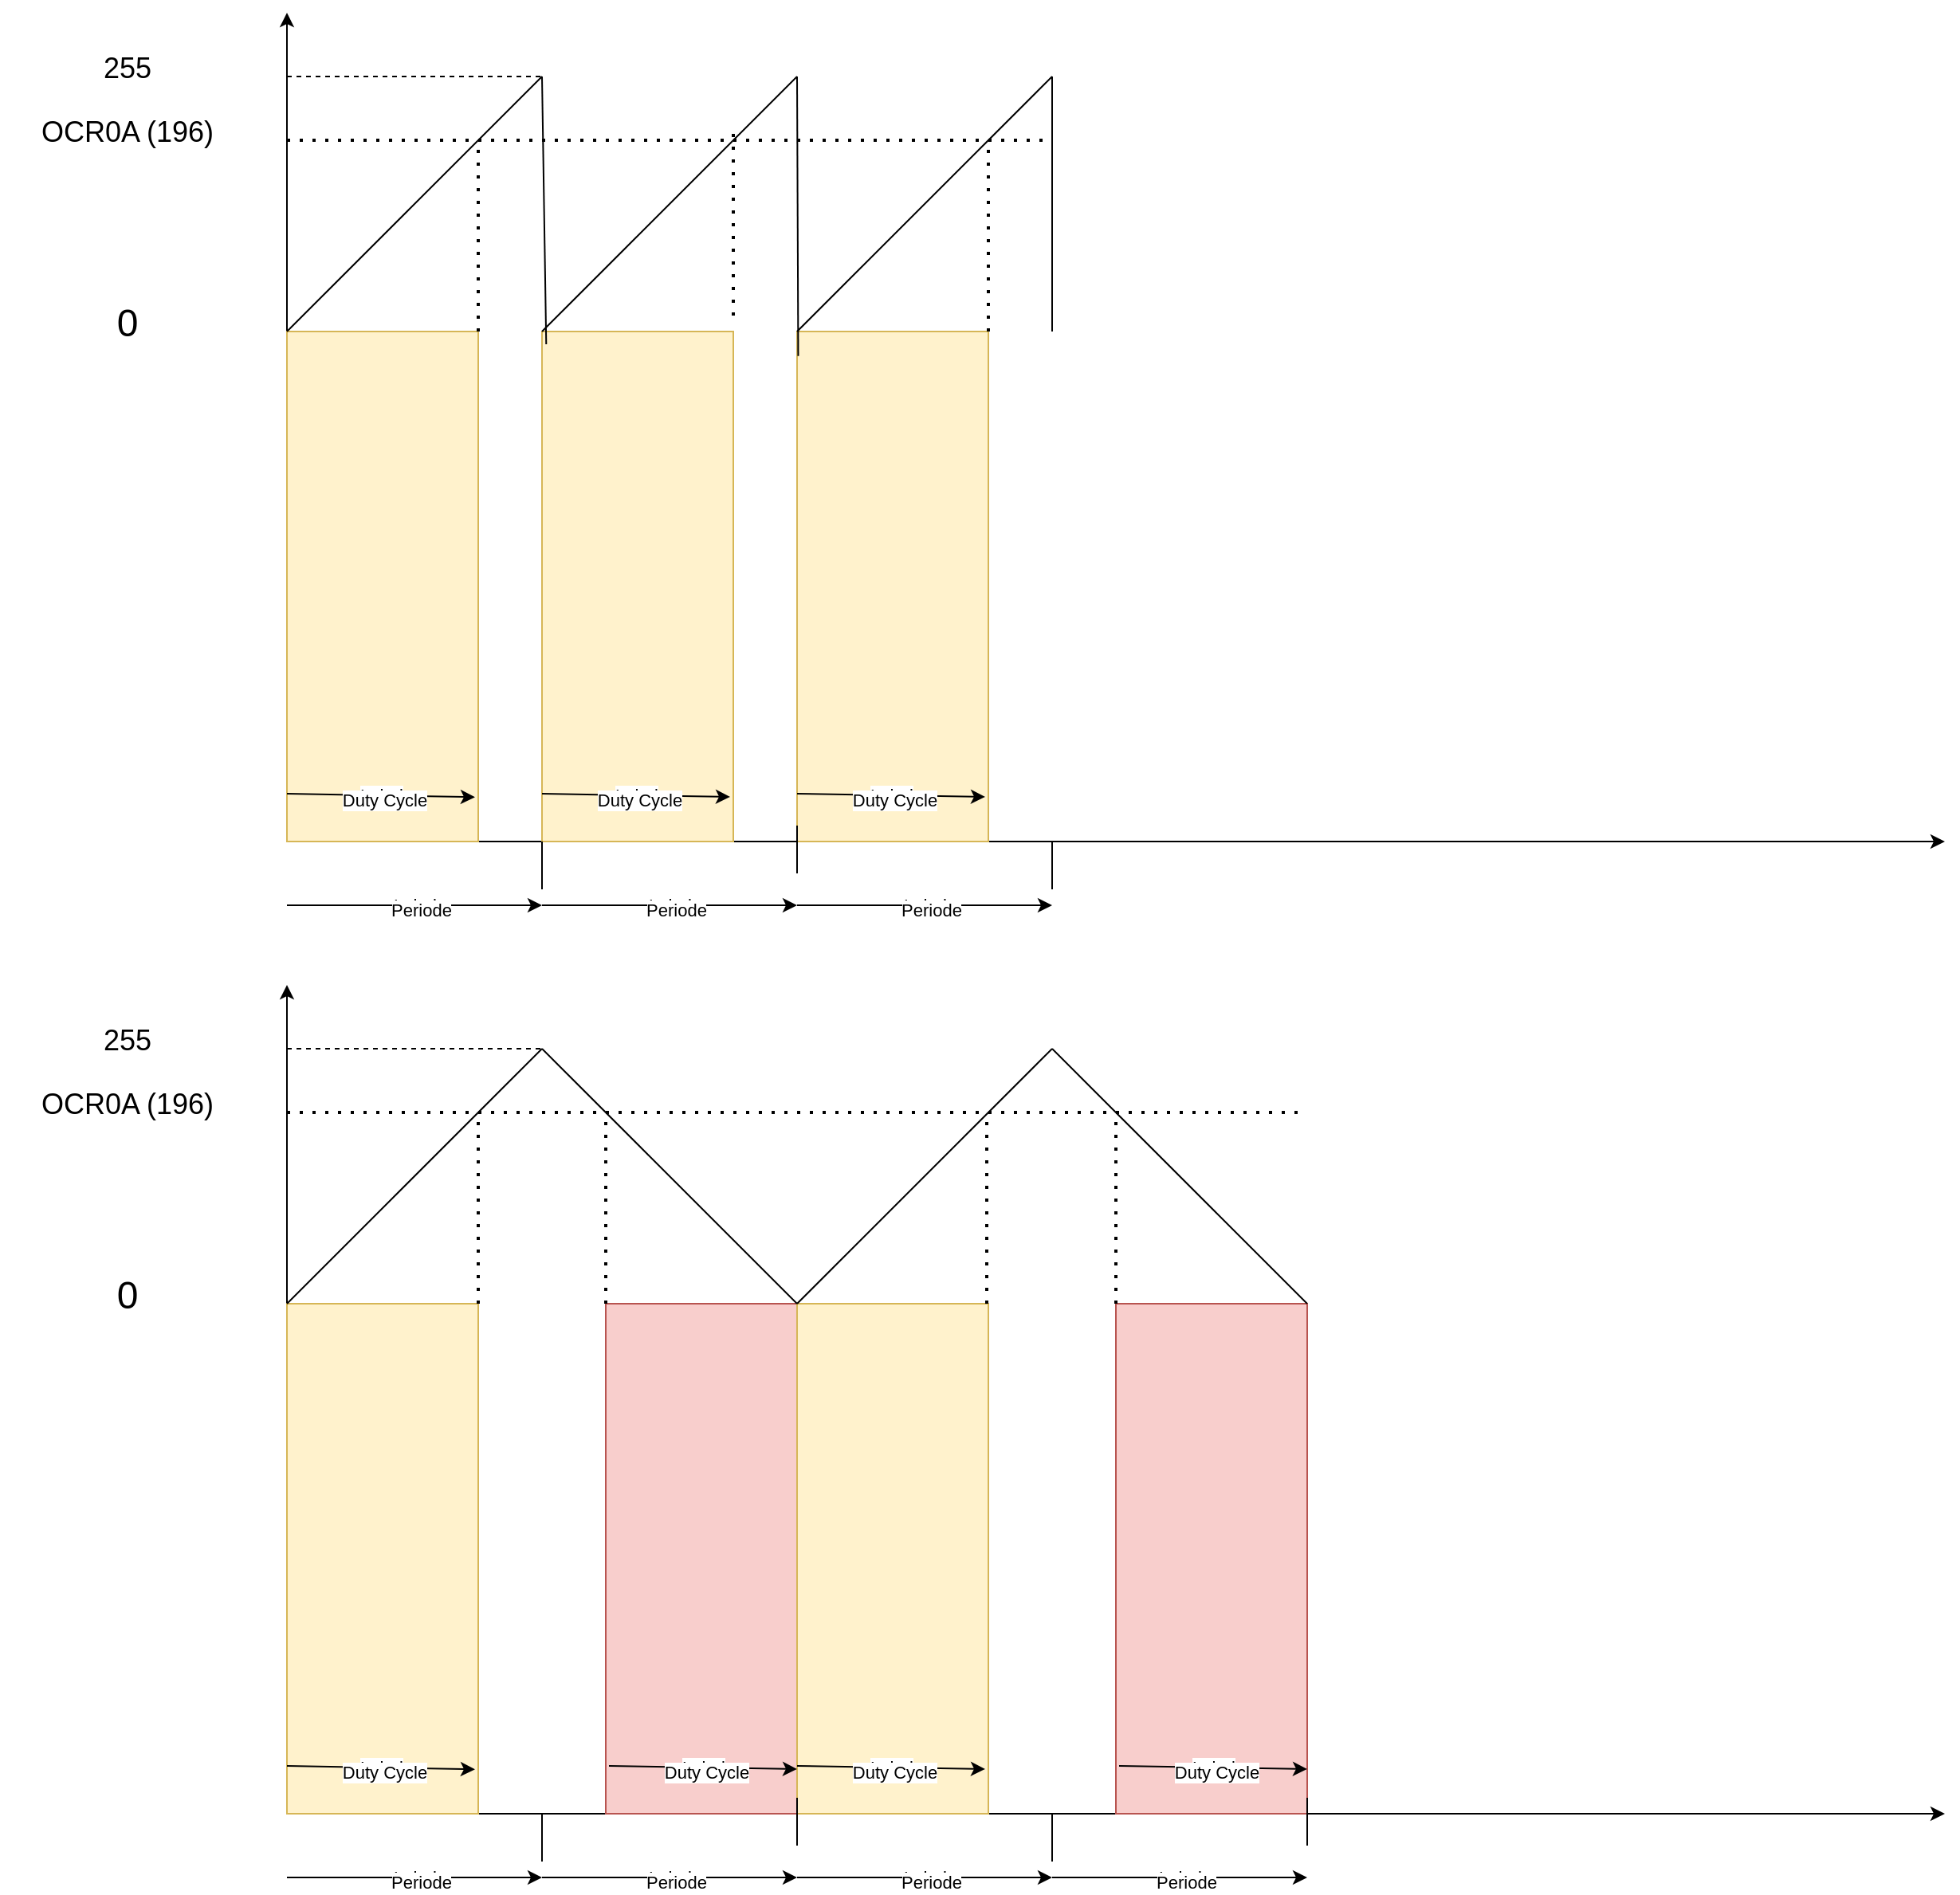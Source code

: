 <mxfile version="24.4.8" type="device">
  <diagram name="Seite-1" id="mrp9XBmPVXelt326irSC">
    <mxGraphModel dx="2074" dy="1197" grid="1" gridSize="10" guides="1" tooltips="1" connect="1" arrows="1" fold="1" page="1" pageScale="1" pageWidth="2336" pageHeight="1654" math="0" shadow="0">
      <root>
        <mxCell id="0" />
        <mxCell id="1" parent="0" />
        <mxCell id="gFK525PEp-ipY-3nxmcJ-1" value="" style="endArrow=classic;html=1;rounded=0;" parent="1" edge="1">
          <mxGeometry width="50" height="50" relative="1" as="geometry">
            <mxPoint x="400" y="600" as="sourcePoint" />
            <mxPoint x="1440" y="600" as="targetPoint" />
          </mxGeometry>
        </mxCell>
        <mxCell id="gFK525PEp-ipY-3nxmcJ-2" value="" style="endArrow=classic;html=1;rounded=0;" parent="1" edge="1">
          <mxGeometry width="50" height="50" relative="1" as="geometry">
            <mxPoint x="400" y="600" as="sourcePoint" />
            <mxPoint x="400" y="80" as="targetPoint" />
          </mxGeometry>
        </mxCell>
        <mxCell id="gFK525PEp-ipY-3nxmcJ-3" value="" style="rounded=0;whiteSpace=wrap;html=1;fillColor=#fff2cc;strokeColor=#d6b656;" parent="1" vertex="1">
          <mxGeometry x="400" y="280" width="120" height="320" as="geometry" />
        </mxCell>
        <mxCell id="gFK525PEp-ipY-3nxmcJ-4" value="" style="rounded=0;whiteSpace=wrap;html=1;fillColor=#fff2cc;strokeColor=#d6b656;" parent="1" vertex="1">
          <mxGeometry x="560" y="280" width="120" height="320" as="geometry" />
        </mxCell>
        <mxCell id="gFK525PEp-ipY-3nxmcJ-5" value="" style="rounded=0;whiteSpace=wrap;html=1;fillColor=#fff2cc;strokeColor=#d6b656;" parent="1" vertex="1">
          <mxGeometry x="720" y="280" width="120" height="320" as="geometry" />
        </mxCell>
        <mxCell id="gFK525PEp-ipY-3nxmcJ-6" value="" style="endArrow=none;html=1;rounded=0;exitX=0;exitY=0;exitDx=0;exitDy=0;" parent="1" source="gFK525PEp-ipY-3nxmcJ-3" edge="1">
          <mxGeometry width="50" height="50" relative="1" as="geometry">
            <mxPoint x="1020" y="430" as="sourcePoint" />
            <mxPoint x="560" y="120" as="targetPoint" />
          </mxGeometry>
        </mxCell>
        <mxCell id="gFK525PEp-ipY-3nxmcJ-7" value="" style="endArrow=none;html=1;rounded=0;exitX=0;exitY=0;exitDx=0;exitDy=0;" parent="1" edge="1">
          <mxGeometry width="50" height="50" relative="1" as="geometry">
            <mxPoint x="560" y="280" as="sourcePoint" />
            <mxPoint x="720" y="120" as="targetPoint" />
          </mxGeometry>
        </mxCell>
        <mxCell id="gFK525PEp-ipY-3nxmcJ-8" value="" style="endArrow=none;html=1;rounded=0;exitX=0;exitY=0;exitDx=0;exitDy=0;" parent="1" edge="1">
          <mxGeometry width="50" height="50" relative="1" as="geometry">
            <mxPoint x="720" y="280" as="sourcePoint" />
            <mxPoint x="880" y="120" as="targetPoint" />
          </mxGeometry>
        </mxCell>
        <mxCell id="gFK525PEp-ipY-3nxmcJ-9" value="" style="endArrow=none;dashed=1;html=1;dashPattern=1 3;strokeWidth=2;rounded=0;exitX=1;exitY=0;exitDx=0;exitDy=0;" parent="1" source="gFK525PEp-ipY-3nxmcJ-3" edge="1">
          <mxGeometry width="50" height="50" relative="1" as="geometry">
            <mxPoint x="1020" y="430" as="sourcePoint" />
            <mxPoint x="520" y="160" as="targetPoint" />
          </mxGeometry>
        </mxCell>
        <mxCell id="gFK525PEp-ipY-3nxmcJ-10" value="" style="endArrow=none;dashed=1;html=1;dashPattern=1 3;strokeWidth=2;rounded=0;" parent="1" edge="1">
          <mxGeometry width="50" height="50" relative="1" as="geometry">
            <mxPoint x="400" y="160" as="sourcePoint" />
            <mxPoint x="880" y="160" as="targetPoint" />
          </mxGeometry>
        </mxCell>
        <mxCell id="gFK525PEp-ipY-3nxmcJ-11" value="" style="endArrow=none;html=1;rounded=0;" parent="1" edge="1">
          <mxGeometry width="50" height="50" relative="1" as="geometry">
            <mxPoint x="560" y="630" as="sourcePoint" />
            <mxPoint x="560" y="600" as="targetPoint" />
          </mxGeometry>
        </mxCell>
        <mxCell id="gFK525PEp-ipY-3nxmcJ-12" value="" style="endArrow=none;html=1;rounded=0;" parent="1" edge="1">
          <mxGeometry width="50" height="50" relative="1" as="geometry">
            <mxPoint x="720" y="620" as="sourcePoint" />
            <mxPoint x="720" y="590" as="targetPoint" />
          </mxGeometry>
        </mxCell>
        <mxCell id="gFK525PEp-ipY-3nxmcJ-13" value="" style="endArrow=none;html=1;rounded=0;" parent="1" edge="1">
          <mxGeometry width="50" height="50" relative="1" as="geometry">
            <mxPoint x="880" y="630" as="sourcePoint" />
            <mxPoint x="880" y="600" as="targetPoint" />
          </mxGeometry>
        </mxCell>
        <mxCell id="gFK525PEp-ipY-3nxmcJ-14" value="" style="endArrow=classic;html=1;rounded=0;" parent="1" edge="1">
          <mxGeometry relative="1" as="geometry">
            <mxPoint x="400" y="640" as="sourcePoint" />
            <mxPoint x="560" y="640" as="targetPoint" />
            <Array as="points" />
          </mxGeometry>
        </mxCell>
        <mxCell id="gFK525PEp-ipY-3nxmcJ-15" value="Label" style="edgeLabel;resizable=0;html=1;;align=center;verticalAlign=middle;" parent="gFK525PEp-ipY-3nxmcJ-14" connectable="0" vertex="1">
          <mxGeometry relative="1" as="geometry" />
        </mxCell>
        <mxCell id="gFK525PEp-ipY-3nxmcJ-16" value="Periode" style="edgeLabel;html=1;align=center;verticalAlign=middle;resizable=0;points=[];" parent="gFK525PEp-ipY-3nxmcJ-14" vertex="1" connectable="0">
          <mxGeometry x="0.046" y="-3" relative="1" as="geometry">
            <mxPoint as="offset" />
          </mxGeometry>
        </mxCell>
        <mxCell id="gFK525PEp-ipY-3nxmcJ-19" value="" style="endArrow=classic;html=1;rounded=0;" parent="1" edge="1">
          <mxGeometry relative="1" as="geometry">
            <mxPoint x="560" y="640" as="sourcePoint" />
            <mxPoint x="720" y="640" as="targetPoint" />
            <Array as="points" />
          </mxGeometry>
        </mxCell>
        <mxCell id="gFK525PEp-ipY-3nxmcJ-20" value="Label" style="edgeLabel;resizable=0;html=1;;align=center;verticalAlign=middle;" parent="gFK525PEp-ipY-3nxmcJ-19" connectable="0" vertex="1">
          <mxGeometry relative="1" as="geometry" />
        </mxCell>
        <mxCell id="gFK525PEp-ipY-3nxmcJ-21" value="Periode" style="edgeLabel;html=1;align=center;verticalAlign=middle;resizable=0;points=[];" parent="gFK525PEp-ipY-3nxmcJ-19" vertex="1" connectable="0">
          <mxGeometry x="0.046" y="-3" relative="1" as="geometry">
            <mxPoint as="offset" />
          </mxGeometry>
        </mxCell>
        <mxCell id="gFK525PEp-ipY-3nxmcJ-22" value="&lt;font style=&quot;font-size: 24px;&quot;&gt;0&lt;/font&gt;" style="text;html=1;align=center;verticalAlign=middle;whiteSpace=wrap;rounded=0;" parent="1" vertex="1">
          <mxGeometry x="270" y="260" width="60" height="30" as="geometry" />
        </mxCell>
        <mxCell id="gFK525PEp-ipY-3nxmcJ-23" value="&lt;font style=&quot;font-size: 18px;&quot;&gt;255&lt;/font&gt;" style="text;html=1;align=center;verticalAlign=middle;whiteSpace=wrap;rounded=0;" parent="1" vertex="1">
          <mxGeometry x="270" y="100" width="60" height="30" as="geometry" />
        </mxCell>
        <mxCell id="gFK525PEp-ipY-3nxmcJ-24" value="" style="endArrow=none;dashed=1;html=1;rounded=0;" parent="1" edge="1">
          <mxGeometry width="50" height="50" relative="1" as="geometry">
            <mxPoint x="400" y="120" as="sourcePoint" />
            <mxPoint x="560" y="120" as="targetPoint" />
          </mxGeometry>
        </mxCell>
        <mxCell id="gFK525PEp-ipY-3nxmcJ-26" value="&lt;font style=&quot;font-size: 18px;&quot;&gt;OCR0A (196)&lt;/font&gt;" style="text;html=1;align=center;verticalAlign=middle;whiteSpace=wrap;rounded=0;" parent="1" vertex="1">
          <mxGeometry x="220" y="140" width="160" height="30" as="geometry" />
        </mxCell>
        <mxCell id="gFK525PEp-ipY-3nxmcJ-30" value="" style="endArrow=classic;html=1;rounded=0;entryX=0.983;entryY=0.913;entryDx=0;entryDy=0;entryPerimeter=0;" parent="1" target="gFK525PEp-ipY-3nxmcJ-3" edge="1">
          <mxGeometry relative="1" as="geometry">
            <mxPoint x="400" y="570" as="sourcePoint" />
            <mxPoint x="500" y="570" as="targetPoint" />
          </mxGeometry>
        </mxCell>
        <mxCell id="gFK525PEp-ipY-3nxmcJ-31" value="Label" style="edgeLabel;resizable=0;html=1;;align=center;verticalAlign=middle;" parent="gFK525PEp-ipY-3nxmcJ-30" connectable="0" vertex="1">
          <mxGeometry relative="1" as="geometry" />
        </mxCell>
        <mxCell id="gFK525PEp-ipY-3nxmcJ-32" value="Duty Cycle" style="edgeLabel;html=1;align=center;verticalAlign=middle;resizable=0;points=[];" parent="gFK525PEp-ipY-3nxmcJ-30" vertex="1" connectable="0">
          <mxGeometry x="0.029" y="-3" relative="1" as="geometry">
            <mxPoint as="offset" />
          </mxGeometry>
        </mxCell>
        <mxCell id="gFK525PEp-ipY-3nxmcJ-33" value="" style="endArrow=classic;html=1;rounded=0;entryX=0.983;entryY=0.913;entryDx=0;entryDy=0;entryPerimeter=0;" parent="1" edge="1">
          <mxGeometry relative="1" as="geometry">
            <mxPoint x="560" y="570" as="sourcePoint" />
            <mxPoint x="678" y="572" as="targetPoint" />
          </mxGeometry>
        </mxCell>
        <mxCell id="gFK525PEp-ipY-3nxmcJ-34" value="Label" style="edgeLabel;resizable=0;html=1;;align=center;verticalAlign=middle;" parent="gFK525PEp-ipY-3nxmcJ-33" connectable="0" vertex="1">
          <mxGeometry relative="1" as="geometry" />
        </mxCell>
        <mxCell id="gFK525PEp-ipY-3nxmcJ-35" value="Duty Cycle" style="edgeLabel;html=1;align=center;verticalAlign=middle;resizable=0;points=[];" parent="gFK525PEp-ipY-3nxmcJ-33" vertex="1" connectable="0">
          <mxGeometry x="0.029" y="-3" relative="1" as="geometry">
            <mxPoint as="offset" />
          </mxGeometry>
        </mxCell>
        <mxCell id="gFK525PEp-ipY-3nxmcJ-37" value="" style="endArrow=classic;html=1;rounded=0;entryX=0.983;entryY=0.913;entryDx=0;entryDy=0;entryPerimeter=0;" parent="1" edge="1">
          <mxGeometry relative="1" as="geometry">
            <mxPoint x="720" y="570" as="sourcePoint" />
            <mxPoint x="838" y="572" as="targetPoint" />
          </mxGeometry>
        </mxCell>
        <mxCell id="gFK525PEp-ipY-3nxmcJ-38" value="Label" style="edgeLabel;resizable=0;html=1;;align=center;verticalAlign=middle;" parent="gFK525PEp-ipY-3nxmcJ-37" connectable="0" vertex="1">
          <mxGeometry relative="1" as="geometry" />
        </mxCell>
        <mxCell id="gFK525PEp-ipY-3nxmcJ-39" value="Duty Cycle" style="edgeLabel;html=1;align=center;verticalAlign=middle;resizable=0;points=[];" parent="gFK525PEp-ipY-3nxmcJ-37" vertex="1" connectable="0">
          <mxGeometry x="0.029" y="-3" relative="1" as="geometry">
            <mxPoint as="offset" />
          </mxGeometry>
        </mxCell>
        <mxCell id="gFK525PEp-ipY-3nxmcJ-40" value="" style="endArrow=classic;html=1;rounded=0;" parent="1" edge="1">
          <mxGeometry relative="1" as="geometry">
            <mxPoint x="720" y="640" as="sourcePoint" />
            <mxPoint x="880" y="640" as="targetPoint" />
            <Array as="points" />
          </mxGeometry>
        </mxCell>
        <mxCell id="gFK525PEp-ipY-3nxmcJ-41" value="Label" style="edgeLabel;resizable=0;html=1;;align=center;verticalAlign=middle;" parent="gFK525PEp-ipY-3nxmcJ-40" connectable="0" vertex="1">
          <mxGeometry relative="1" as="geometry" />
        </mxCell>
        <mxCell id="gFK525PEp-ipY-3nxmcJ-42" value="Periode" style="edgeLabel;html=1;align=center;verticalAlign=middle;resizable=0;points=[];" parent="gFK525PEp-ipY-3nxmcJ-40" vertex="1" connectable="0">
          <mxGeometry x="0.046" y="-3" relative="1" as="geometry">
            <mxPoint as="offset" />
          </mxGeometry>
        </mxCell>
        <mxCell id="QY4ZaA-OiNYHafw3yUTT-2" value="" style="endArrow=none;html=1;rounded=0;hachureGap=4;fontFamily=Architects Daughter;fontSource=https%3A%2F%2Ffonts.googleapis.com%2Fcss%3Ffamily%3DArchitects%2BDaughter;entryX=0.022;entryY=0.025;entryDx=0;entryDy=0;entryPerimeter=0;" parent="1" target="gFK525PEp-ipY-3nxmcJ-4" edge="1">
          <mxGeometry width="50" height="50" relative="1" as="geometry">
            <mxPoint x="560" y="120" as="sourcePoint" />
            <mxPoint x="1070" y="590" as="targetPoint" />
          </mxGeometry>
        </mxCell>
        <mxCell id="QY4ZaA-OiNYHafw3yUTT-4" value="" style="endArrow=none;html=1;rounded=0;exitX=0.006;exitY=0.048;exitDx=0;exitDy=0;exitPerimeter=0;" parent="1" source="gFK525PEp-ipY-3nxmcJ-5" edge="1">
          <mxGeometry width="50" height="50" relative="1" as="geometry">
            <mxPoint x="1020" y="640" as="sourcePoint" />
            <mxPoint x="720" y="120" as="targetPoint" />
          </mxGeometry>
        </mxCell>
        <mxCell id="QY4ZaA-OiNYHafw3yUTT-5" value="" style="endArrow=none;html=1;rounded=0;" parent="1" edge="1">
          <mxGeometry width="50" height="50" relative="1" as="geometry">
            <mxPoint x="880" y="280" as="sourcePoint" />
            <mxPoint x="880" y="120" as="targetPoint" />
          </mxGeometry>
        </mxCell>
        <mxCell id="zsRHu77U-iFJ184WPaFv-1" value="" style="endArrow=classic;html=1;rounded=0;" edge="1" parent="1">
          <mxGeometry width="50" height="50" relative="1" as="geometry">
            <mxPoint x="400" y="1210" as="sourcePoint" />
            <mxPoint x="1440" y="1210" as="targetPoint" />
          </mxGeometry>
        </mxCell>
        <mxCell id="zsRHu77U-iFJ184WPaFv-2" value="" style="endArrow=classic;html=1;rounded=0;" edge="1" parent="1">
          <mxGeometry width="50" height="50" relative="1" as="geometry">
            <mxPoint x="400" y="1210" as="sourcePoint" />
            <mxPoint x="400" y="690" as="targetPoint" />
          </mxGeometry>
        </mxCell>
        <mxCell id="zsRHu77U-iFJ184WPaFv-3" value="" style="rounded=0;whiteSpace=wrap;html=1;fillColor=#fff2cc;strokeColor=#d6b656;" vertex="1" parent="1">
          <mxGeometry x="400" y="890" width="120" height="320" as="geometry" />
        </mxCell>
        <mxCell id="zsRHu77U-iFJ184WPaFv-4" value="" style="rounded=0;whiteSpace=wrap;html=1;fillColor=#f8cecc;strokeColor=#b85450;" vertex="1" parent="1">
          <mxGeometry x="600" y="890" width="120" height="320" as="geometry" />
        </mxCell>
        <mxCell id="zsRHu77U-iFJ184WPaFv-5" value="" style="rounded=0;whiteSpace=wrap;html=1;fillColor=#fff2cc;strokeColor=#d6b656;" vertex="1" parent="1">
          <mxGeometry x="720" y="890" width="120" height="320" as="geometry" />
        </mxCell>
        <mxCell id="zsRHu77U-iFJ184WPaFv-6" value="" style="endArrow=none;html=1;rounded=0;exitX=0;exitY=0;exitDx=0;exitDy=0;" edge="1" parent="1" source="zsRHu77U-iFJ184WPaFv-3">
          <mxGeometry width="50" height="50" relative="1" as="geometry">
            <mxPoint x="1020" y="1040" as="sourcePoint" />
            <mxPoint x="560" y="730" as="targetPoint" />
          </mxGeometry>
        </mxCell>
        <mxCell id="zsRHu77U-iFJ184WPaFv-7" value="" style="endArrow=none;html=1;rounded=0;entryX=1;entryY=0;entryDx=0;entryDy=0;" edge="1" parent="1" target="zsRHu77U-iFJ184WPaFv-4">
          <mxGeometry width="50" height="50" relative="1" as="geometry">
            <mxPoint x="560" y="730" as="sourcePoint" />
            <mxPoint x="720" y="730" as="targetPoint" />
          </mxGeometry>
        </mxCell>
        <mxCell id="zsRHu77U-iFJ184WPaFv-8" value="" style="endArrow=none;html=1;rounded=0;exitX=0;exitY=0;exitDx=0;exitDy=0;" edge="1" parent="1">
          <mxGeometry width="50" height="50" relative="1" as="geometry">
            <mxPoint x="720" y="890" as="sourcePoint" />
            <mxPoint x="880" y="730" as="targetPoint" />
          </mxGeometry>
        </mxCell>
        <mxCell id="zsRHu77U-iFJ184WPaFv-9" value="" style="endArrow=none;dashed=1;html=1;dashPattern=1 3;strokeWidth=2;rounded=0;exitX=1;exitY=0;exitDx=0;exitDy=0;" edge="1" parent="1" source="zsRHu77U-iFJ184WPaFv-3">
          <mxGeometry width="50" height="50" relative="1" as="geometry">
            <mxPoint x="1020" y="1040" as="sourcePoint" />
            <mxPoint x="520" y="770" as="targetPoint" />
          </mxGeometry>
        </mxCell>
        <mxCell id="zsRHu77U-iFJ184WPaFv-10" value="" style="endArrow=none;dashed=1;html=1;dashPattern=1 3;strokeWidth=2;rounded=0;" edge="1" parent="1">
          <mxGeometry width="50" height="50" relative="1" as="geometry">
            <mxPoint x="400" y="770" as="sourcePoint" />
            <mxPoint x="1040" y="770" as="targetPoint" />
          </mxGeometry>
        </mxCell>
        <mxCell id="zsRHu77U-iFJ184WPaFv-11" value="" style="endArrow=none;html=1;rounded=0;" edge="1" parent="1">
          <mxGeometry width="50" height="50" relative="1" as="geometry">
            <mxPoint x="560" y="1240" as="sourcePoint" />
            <mxPoint x="560" y="1210" as="targetPoint" />
          </mxGeometry>
        </mxCell>
        <mxCell id="zsRHu77U-iFJ184WPaFv-12" value="" style="endArrow=none;html=1;rounded=0;" edge="1" parent="1">
          <mxGeometry width="50" height="50" relative="1" as="geometry">
            <mxPoint x="720" y="1230" as="sourcePoint" />
            <mxPoint x="720" y="1200" as="targetPoint" />
          </mxGeometry>
        </mxCell>
        <mxCell id="zsRHu77U-iFJ184WPaFv-13" value="" style="endArrow=none;html=1;rounded=0;" edge="1" parent="1">
          <mxGeometry width="50" height="50" relative="1" as="geometry">
            <mxPoint x="880" y="1240" as="sourcePoint" />
            <mxPoint x="880" y="1210" as="targetPoint" />
          </mxGeometry>
        </mxCell>
        <mxCell id="zsRHu77U-iFJ184WPaFv-14" value="" style="endArrow=classic;html=1;rounded=0;" edge="1" parent="1">
          <mxGeometry relative="1" as="geometry">
            <mxPoint x="400" y="1250" as="sourcePoint" />
            <mxPoint x="560" y="1250" as="targetPoint" />
            <Array as="points" />
          </mxGeometry>
        </mxCell>
        <mxCell id="zsRHu77U-iFJ184WPaFv-15" value="Label" style="edgeLabel;resizable=0;html=1;;align=center;verticalAlign=middle;" connectable="0" vertex="1" parent="zsRHu77U-iFJ184WPaFv-14">
          <mxGeometry relative="1" as="geometry" />
        </mxCell>
        <mxCell id="zsRHu77U-iFJ184WPaFv-16" value="Periode" style="edgeLabel;html=1;align=center;verticalAlign=middle;resizable=0;points=[];" vertex="1" connectable="0" parent="zsRHu77U-iFJ184WPaFv-14">
          <mxGeometry x="0.046" y="-3" relative="1" as="geometry">
            <mxPoint as="offset" />
          </mxGeometry>
        </mxCell>
        <mxCell id="zsRHu77U-iFJ184WPaFv-17" value="" style="endArrow=classic;html=1;rounded=0;" edge="1" parent="1">
          <mxGeometry relative="1" as="geometry">
            <mxPoint x="560" y="1250" as="sourcePoint" />
            <mxPoint x="720" y="1250" as="targetPoint" />
            <Array as="points" />
          </mxGeometry>
        </mxCell>
        <mxCell id="zsRHu77U-iFJ184WPaFv-18" value="Label" style="edgeLabel;resizable=0;html=1;;align=center;verticalAlign=middle;" connectable="0" vertex="1" parent="zsRHu77U-iFJ184WPaFv-17">
          <mxGeometry relative="1" as="geometry" />
        </mxCell>
        <mxCell id="zsRHu77U-iFJ184WPaFv-19" value="Periode" style="edgeLabel;html=1;align=center;verticalAlign=middle;resizable=0;points=[];" vertex="1" connectable="0" parent="zsRHu77U-iFJ184WPaFv-17">
          <mxGeometry x="0.046" y="-3" relative="1" as="geometry">
            <mxPoint as="offset" />
          </mxGeometry>
        </mxCell>
        <mxCell id="zsRHu77U-iFJ184WPaFv-20" value="&lt;font style=&quot;font-size: 24px;&quot;&gt;0&lt;/font&gt;" style="text;html=1;align=center;verticalAlign=middle;whiteSpace=wrap;rounded=0;" vertex="1" parent="1">
          <mxGeometry x="270" y="870" width="60" height="30" as="geometry" />
        </mxCell>
        <mxCell id="zsRHu77U-iFJ184WPaFv-21" value="&lt;font style=&quot;font-size: 18px;&quot;&gt;255&lt;/font&gt;" style="text;html=1;align=center;verticalAlign=middle;whiteSpace=wrap;rounded=0;" vertex="1" parent="1">
          <mxGeometry x="270" y="710" width="60" height="30" as="geometry" />
        </mxCell>
        <mxCell id="zsRHu77U-iFJ184WPaFv-22" value="" style="endArrow=none;dashed=1;html=1;rounded=0;" edge="1" parent="1">
          <mxGeometry width="50" height="50" relative="1" as="geometry">
            <mxPoint x="400" y="730" as="sourcePoint" />
            <mxPoint x="560" y="730" as="targetPoint" />
          </mxGeometry>
        </mxCell>
        <mxCell id="zsRHu77U-iFJ184WPaFv-23" value="&lt;font style=&quot;font-size: 18px;&quot;&gt;OCR0A (196)&lt;/font&gt;" style="text;html=1;align=center;verticalAlign=middle;whiteSpace=wrap;rounded=0;" vertex="1" parent="1">
          <mxGeometry x="220" y="750" width="160" height="30" as="geometry" />
        </mxCell>
        <mxCell id="zsRHu77U-iFJ184WPaFv-24" value="" style="endArrow=classic;html=1;rounded=0;entryX=0.983;entryY=0.913;entryDx=0;entryDy=0;entryPerimeter=0;" edge="1" parent="1" target="zsRHu77U-iFJ184WPaFv-3">
          <mxGeometry relative="1" as="geometry">
            <mxPoint x="400" y="1180" as="sourcePoint" />
            <mxPoint x="500" y="1180" as="targetPoint" />
          </mxGeometry>
        </mxCell>
        <mxCell id="zsRHu77U-iFJ184WPaFv-25" value="Label" style="edgeLabel;resizable=0;html=1;;align=center;verticalAlign=middle;" connectable="0" vertex="1" parent="zsRHu77U-iFJ184WPaFv-24">
          <mxGeometry relative="1" as="geometry" />
        </mxCell>
        <mxCell id="zsRHu77U-iFJ184WPaFv-26" value="Duty Cycle" style="edgeLabel;html=1;align=center;verticalAlign=middle;resizable=0;points=[];" vertex="1" connectable="0" parent="zsRHu77U-iFJ184WPaFv-24">
          <mxGeometry x="0.029" y="-3" relative="1" as="geometry">
            <mxPoint as="offset" />
          </mxGeometry>
        </mxCell>
        <mxCell id="zsRHu77U-iFJ184WPaFv-27" value="" style="endArrow=classic;html=1;rounded=0;entryX=0.983;entryY=0.913;entryDx=0;entryDy=0;entryPerimeter=0;" edge="1" parent="1">
          <mxGeometry relative="1" as="geometry">
            <mxPoint x="602" y="1180" as="sourcePoint" />
            <mxPoint x="720" y="1182" as="targetPoint" />
          </mxGeometry>
        </mxCell>
        <mxCell id="zsRHu77U-iFJ184WPaFv-28" value="Label" style="edgeLabel;resizable=0;html=1;;align=center;verticalAlign=middle;" connectable="0" vertex="1" parent="zsRHu77U-iFJ184WPaFv-27">
          <mxGeometry relative="1" as="geometry" />
        </mxCell>
        <mxCell id="zsRHu77U-iFJ184WPaFv-29" value="Duty Cycle" style="edgeLabel;html=1;align=center;verticalAlign=middle;resizable=0;points=[];" vertex="1" connectable="0" parent="zsRHu77U-iFJ184WPaFv-27">
          <mxGeometry x="0.029" y="-3" relative="1" as="geometry">
            <mxPoint as="offset" />
          </mxGeometry>
        </mxCell>
        <mxCell id="zsRHu77U-iFJ184WPaFv-30" value="" style="endArrow=classic;html=1;rounded=0;entryX=0.983;entryY=0.913;entryDx=0;entryDy=0;entryPerimeter=0;" edge="1" parent="1">
          <mxGeometry relative="1" as="geometry">
            <mxPoint x="720" y="1180" as="sourcePoint" />
            <mxPoint x="838" y="1182" as="targetPoint" />
          </mxGeometry>
        </mxCell>
        <mxCell id="zsRHu77U-iFJ184WPaFv-31" value="Label" style="edgeLabel;resizable=0;html=1;;align=center;verticalAlign=middle;" connectable="0" vertex="1" parent="zsRHu77U-iFJ184WPaFv-30">
          <mxGeometry relative="1" as="geometry" />
        </mxCell>
        <mxCell id="zsRHu77U-iFJ184WPaFv-32" value="Duty Cycle" style="edgeLabel;html=1;align=center;verticalAlign=middle;resizable=0;points=[];" vertex="1" connectable="0" parent="zsRHu77U-iFJ184WPaFv-30">
          <mxGeometry x="0.029" y="-3" relative="1" as="geometry">
            <mxPoint as="offset" />
          </mxGeometry>
        </mxCell>
        <mxCell id="zsRHu77U-iFJ184WPaFv-33" value="" style="endArrow=classic;html=1;rounded=0;" edge="1" parent="1">
          <mxGeometry relative="1" as="geometry">
            <mxPoint x="720" y="1250" as="sourcePoint" />
            <mxPoint x="880" y="1250" as="targetPoint" />
            <Array as="points" />
          </mxGeometry>
        </mxCell>
        <mxCell id="zsRHu77U-iFJ184WPaFv-34" value="Label" style="edgeLabel;resizable=0;html=1;;align=center;verticalAlign=middle;" connectable="0" vertex="1" parent="zsRHu77U-iFJ184WPaFv-33">
          <mxGeometry relative="1" as="geometry" />
        </mxCell>
        <mxCell id="zsRHu77U-iFJ184WPaFv-35" value="Periode" style="edgeLabel;html=1;align=center;verticalAlign=middle;resizable=0;points=[];" vertex="1" connectable="0" parent="zsRHu77U-iFJ184WPaFv-33">
          <mxGeometry x="0.046" y="-3" relative="1" as="geometry">
            <mxPoint as="offset" />
          </mxGeometry>
        </mxCell>
        <mxCell id="zsRHu77U-iFJ184WPaFv-36" value="" style="rounded=0;whiteSpace=wrap;html=1;fillColor=#f8cecc;strokeColor=#b85450;" vertex="1" parent="1">
          <mxGeometry x="920" y="890" width="120" height="320" as="geometry" />
        </mxCell>
        <mxCell id="zsRHu77U-iFJ184WPaFv-37" value="" style="endArrow=none;html=1;rounded=0;" edge="1" parent="1">
          <mxGeometry width="50" height="50" relative="1" as="geometry">
            <mxPoint x="1040" y="1230" as="sourcePoint" />
            <mxPoint x="1040" y="1200" as="targetPoint" />
          </mxGeometry>
        </mxCell>
        <mxCell id="zsRHu77U-iFJ184WPaFv-38" value="" style="endArrow=classic;html=1;rounded=0;entryX=0.983;entryY=0.913;entryDx=0;entryDy=0;entryPerimeter=0;" edge="1" parent="1">
          <mxGeometry relative="1" as="geometry">
            <mxPoint x="922" y="1180" as="sourcePoint" />
            <mxPoint x="1040" y="1182" as="targetPoint" />
          </mxGeometry>
        </mxCell>
        <mxCell id="zsRHu77U-iFJ184WPaFv-39" value="Label" style="edgeLabel;resizable=0;html=1;;align=center;verticalAlign=middle;" connectable="0" vertex="1" parent="zsRHu77U-iFJ184WPaFv-38">
          <mxGeometry relative="1" as="geometry" />
        </mxCell>
        <mxCell id="zsRHu77U-iFJ184WPaFv-40" value="Duty Cycle" style="edgeLabel;html=1;align=center;verticalAlign=middle;resizable=0;points=[];" vertex="1" connectable="0" parent="zsRHu77U-iFJ184WPaFv-38">
          <mxGeometry x="0.029" y="-3" relative="1" as="geometry">
            <mxPoint as="offset" />
          </mxGeometry>
        </mxCell>
        <mxCell id="zsRHu77U-iFJ184WPaFv-41" value="" style="endArrow=classic;html=1;rounded=0;" edge="1" parent="1">
          <mxGeometry relative="1" as="geometry">
            <mxPoint x="880" y="1250" as="sourcePoint" />
            <mxPoint x="1040" y="1250" as="targetPoint" />
            <Array as="points" />
          </mxGeometry>
        </mxCell>
        <mxCell id="zsRHu77U-iFJ184WPaFv-42" value="Label" style="edgeLabel;resizable=0;html=1;;align=center;verticalAlign=middle;" connectable="0" vertex="1" parent="zsRHu77U-iFJ184WPaFv-41">
          <mxGeometry relative="1" as="geometry" />
        </mxCell>
        <mxCell id="zsRHu77U-iFJ184WPaFv-43" value="Periode" style="edgeLabel;html=1;align=center;verticalAlign=middle;resizable=0;points=[];" vertex="1" connectable="0" parent="zsRHu77U-iFJ184WPaFv-41">
          <mxGeometry x="0.046" y="-3" relative="1" as="geometry">
            <mxPoint as="offset" />
          </mxGeometry>
        </mxCell>
        <mxCell id="zsRHu77U-iFJ184WPaFv-44" value="" style="endArrow=none;html=1;rounded=0;entryX=1;entryY=0;entryDx=0;entryDy=0;" edge="1" parent="1">
          <mxGeometry width="50" height="50" relative="1" as="geometry">
            <mxPoint x="880" y="730" as="sourcePoint" />
            <mxPoint x="1040" y="890" as="targetPoint" />
          </mxGeometry>
        </mxCell>
        <mxCell id="zsRHu77U-iFJ184WPaFv-45" value="" style="endArrow=none;dashed=1;html=1;dashPattern=1 3;strokeWidth=2;rounded=0;" edge="1" parent="1">
          <mxGeometry width="50" height="50" relative="1" as="geometry">
            <mxPoint x="600" y="890" as="sourcePoint" />
            <mxPoint x="600" y="770" as="targetPoint" />
          </mxGeometry>
        </mxCell>
        <mxCell id="zsRHu77U-iFJ184WPaFv-46" value="" style="endArrow=none;dashed=1;html=1;dashPattern=1 3;strokeWidth=2;rounded=0;" edge="1" parent="1">
          <mxGeometry width="50" height="50" relative="1" as="geometry">
            <mxPoint x="839" y="890" as="sourcePoint" />
            <mxPoint x="839" y="770" as="targetPoint" />
          </mxGeometry>
        </mxCell>
        <mxCell id="zsRHu77U-iFJ184WPaFv-47" value="" style="endArrow=none;dashed=1;html=1;dashPattern=1 3;strokeWidth=2;rounded=0;" edge="1" parent="1">
          <mxGeometry width="50" height="50" relative="1" as="geometry">
            <mxPoint x="920" y="890" as="sourcePoint" />
            <mxPoint x="920" y="770" as="targetPoint" />
          </mxGeometry>
        </mxCell>
        <mxCell id="zsRHu77U-iFJ184WPaFv-48" value="" style="endArrow=none;dashed=1;html=1;dashPattern=1 3;strokeWidth=2;rounded=0;exitX=1;exitY=0;exitDx=0;exitDy=0;" edge="1" parent="1">
          <mxGeometry width="50" height="50" relative="1" as="geometry">
            <mxPoint x="680" y="270" as="sourcePoint" />
            <mxPoint x="680" y="150" as="targetPoint" />
          </mxGeometry>
        </mxCell>
        <mxCell id="zsRHu77U-iFJ184WPaFv-49" value="" style="endArrow=none;dashed=1;html=1;dashPattern=1 3;strokeWidth=2;rounded=0;exitX=1;exitY=0;exitDx=0;exitDy=0;" edge="1" parent="1">
          <mxGeometry width="50" height="50" relative="1" as="geometry">
            <mxPoint x="840" y="280" as="sourcePoint" />
            <mxPoint x="840" y="160" as="targetPoint" />
          </mxGeometry>
        </mxCell>
      </root>
    </mxGraphModel>
  </diagram>
</mxfile>
